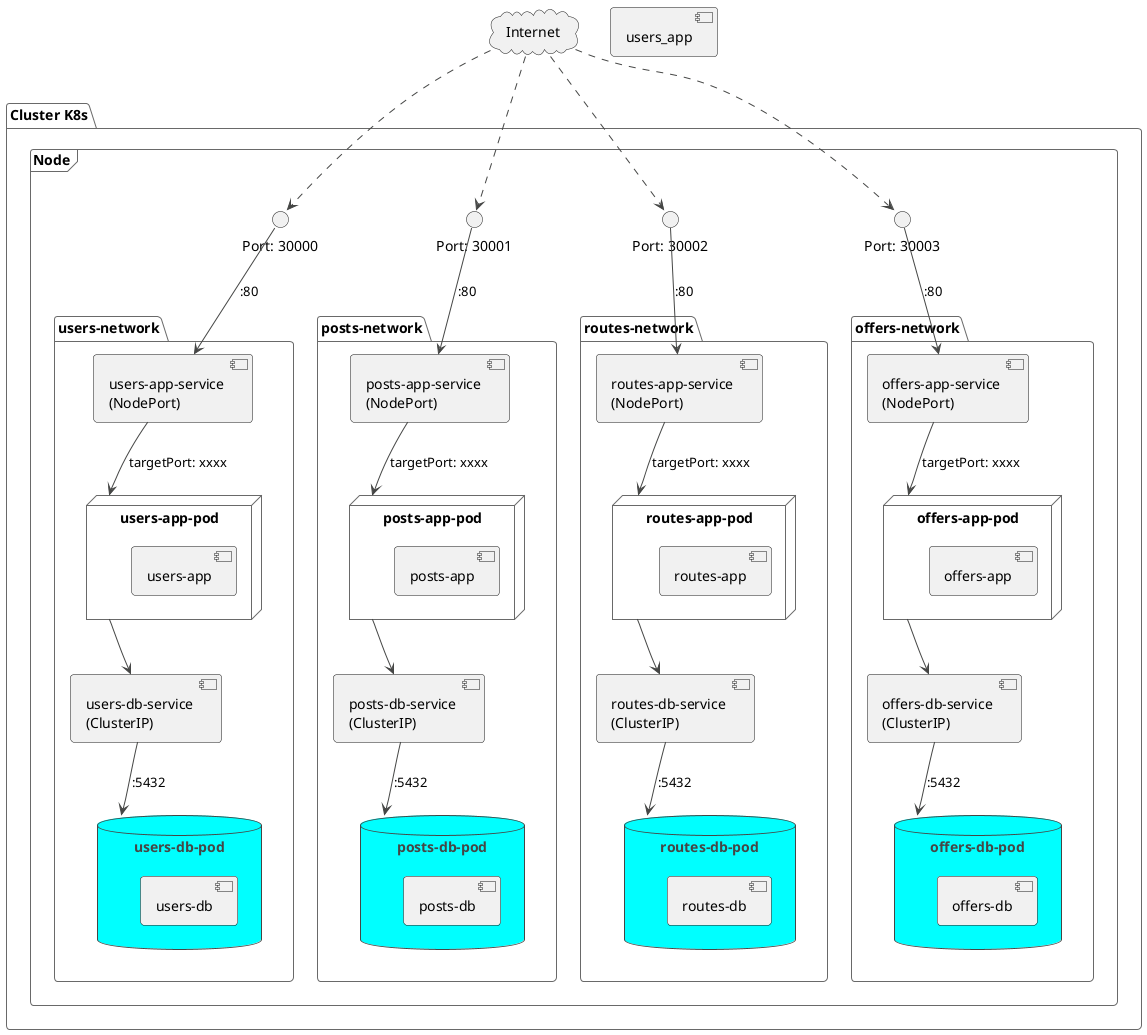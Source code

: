 @startuml
!theme vibrant

' Declaración de componentes globales
cloud "Internet" as Internet
package "Cluster K8s" {
    frame "Node" {

        ' Interfaces de Red (NodePort)
        interface "Port: 30000" as NP_users
        interface "Port: 30001" as NP_posts
        interface "Port: 30002" as NP_routes
        interface "Port: 30003" as NP_offers

        ' Columna de la aplicación "Users"
        package "users-network" {
            component "users-app-service \n(NodePort)" as users_app_svc
            node "users-app-pod" as users_app_pod {
                component "users-app"
            }
            component "users-db-service \n(ClusterIP)" as users_db_svc
            database "users-db-pod" as users_db_pod {
                 component "users-db"
            }
        }

        ' Columna de la aplicación "Posts"
        package "posts-network" {
            component "posts-app-service \n(NodePort)" as posts_app_svc
            node "posts-app-pod" as posts_app_pod {
                 component "posts-app"
            }
            component "posts-db-service \n(ClusterIP)" as posts_db_svc
            database "posts-db-pod" as posts_db_pod {
                 component "posts-db"
            }
        }

        ' Columna de la aplicación "Routes"
        package "routes-network" {
            component "routes-app-service \n(NodePort)" as routes_app_svc
            node "routes-app-pod" as routes_app_pod {
                 component "routes-app"
            }
            component "routes-db-service \n(ClusterIP)" as routes_db_svc
            database "routes-db-pod" as routes_db_pod {
                 component "routes-db"
            }
        }

        ' Columna de la aplicación "Offers"
        package "offers-network" {
            component "offers-app-service \n(NodePort)" as offers_app_svc
            node "offers-app-pod" as offers_app_pod {
                 component "offers-app"
            }
            component "offers-db-service \n(ClusterIP)" as offers_db_svc
            database "offers-db-pod" as offers_db_pod {
                 component "offers-db"
            }
        }
    }
}

' --- DEFINICIÓN DE RELACIONES ---

' Conexiones Externas (Internet -> NodePort -> Service)
Internet ..> NP_users
Internet ..> NP_posts
Internet ..> NP_routes
Internet ..> NP_offers

NP_users --> users_app_svc : ":80"
NP_posts --> posts_app_svc : ":80"
NP_routes --> routes_app_svc : ":80"
NP_offers --> offers_app_svc : ":80"

' Conexiones Internas (Service -> Pod -> DB Service -> DB Pod)

' Flujo de "Users"
users_app_svc --> users_app_pod : "targetPort: xxxx"
users_app_pod --> users_db_svc
users_db_svc --> users_db_pod : ":5432"

' Flujo de "Posts"
posts_app_svc --> posts_app_pod : "targetPort: xxxx"
posts_app_pod --> posts_db_svc
posts_db_svc --> posts_db_pod : ":5432"

' Flujo de "Routes"
routes_app_svc --> routes_app_pod : "targetPort: xxxx"
routes_app_pod --> routes_db_svc
routes_db_svc --> routes_db_pod : ":5432"

' Flujo de "Offers"
offers_app_svc --> offers_app_pod : "targetPort: xxxx"
offers_app_pod --> offers_db_svc
offers_db_svc --> offers_db_pod : ":5432"

component users_app
@enduml
